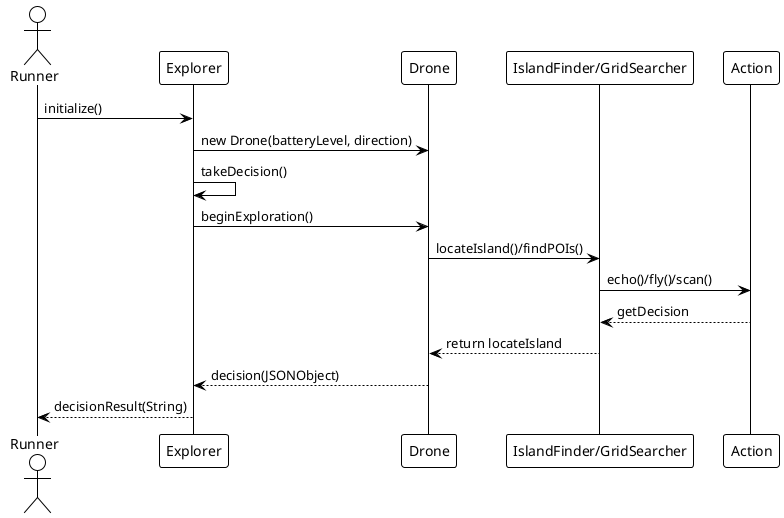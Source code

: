 @startuml
!theme plain

actor Runner
participant Explorer
participant Drone
participant "IslandFinder/GridSearcher" as Finder
participant Action

Runner -> Explorer : initialize()
Explorer -> Drone : new Drone(batteryLevel, direction)
Explorer -> Explorer : takeDecision()
Explorer -> Drone : beginExploration()
Drone -> Finder : locateIsland()/findPOIs()
Finder -> Action : echo()/fly()/scan()
Action --> Finder : getDecision
Finder --> Drone : return locateIsland
Drone --> Explorer : decision(JSONObject)
Explorer --> Runner : decisionResult(String)

@enduml